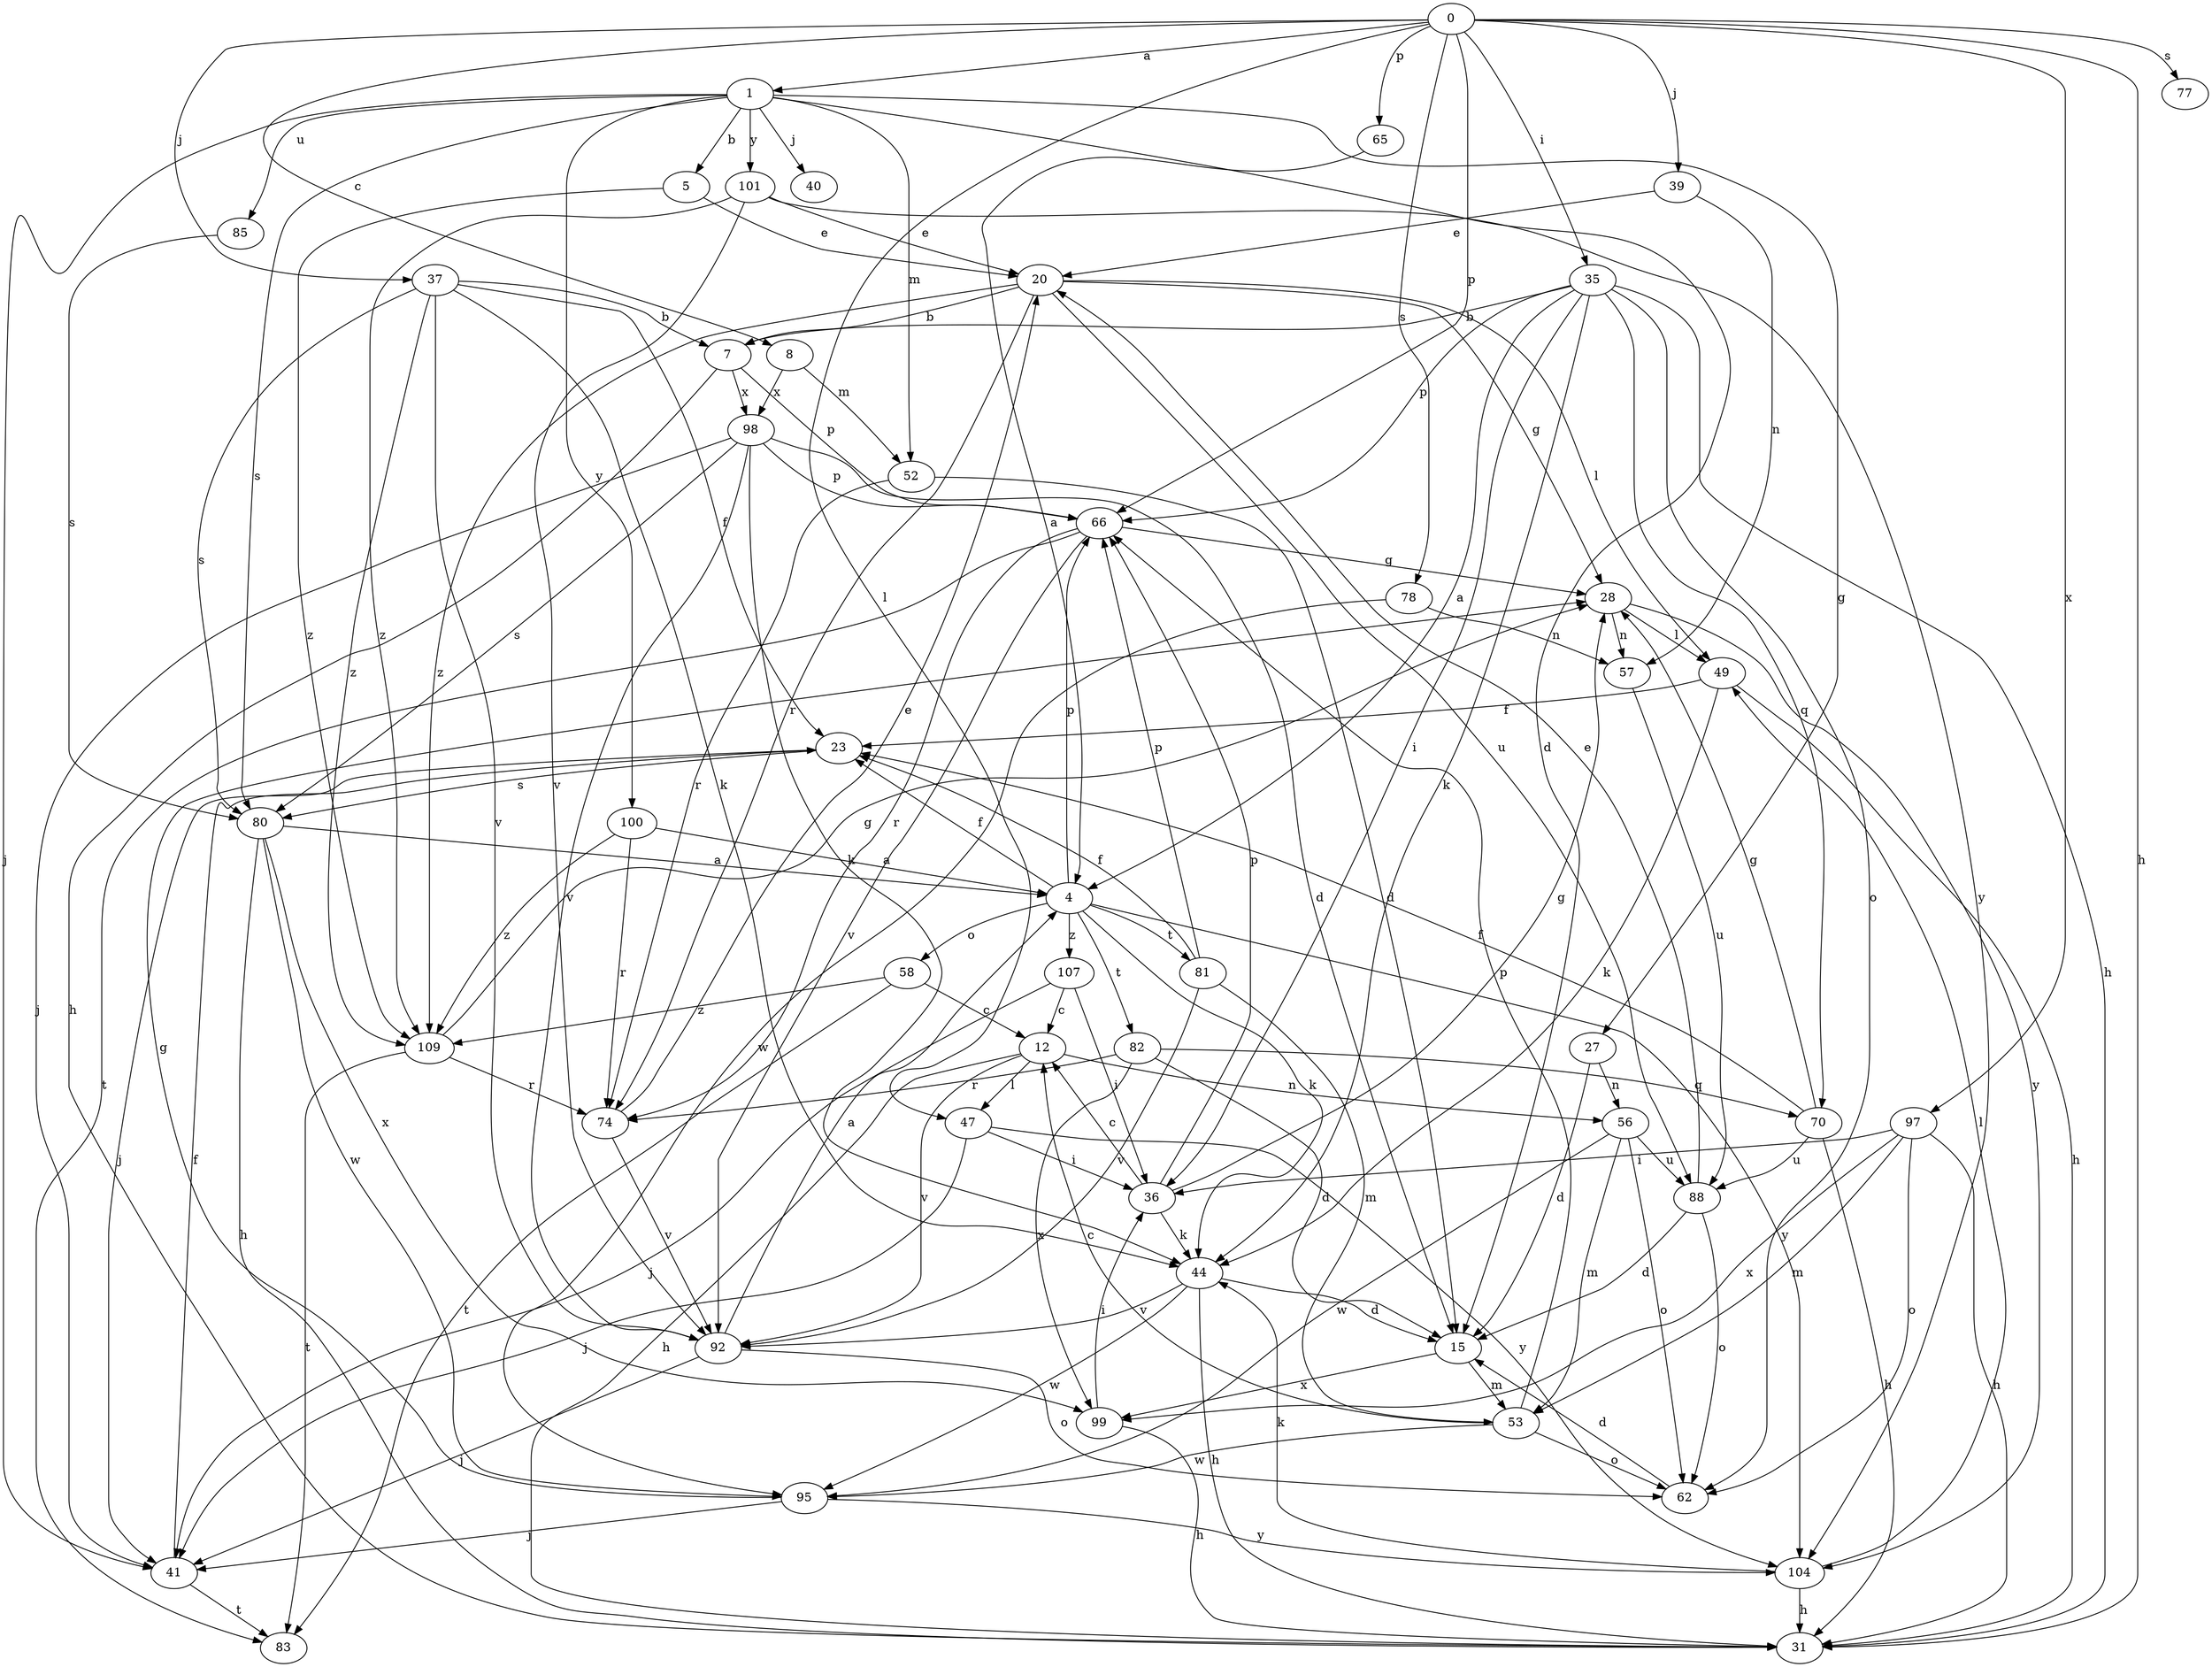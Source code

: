 strict digraph  {
0;
1;
4;
5;
7;
8;
12;
15;
20;
23;
27;
28;
31;
35;
36;
37;
39;
40;
41;
44;
47;
49;
52;
53;
56;
57;
58;
62;
65;
66;
70;
74;
77;
78;
80;
81;
82;
83;
85;
88;
92;
95;
97;
98;
99;
100;
101;
104;
107;
109;
0 -> 1  [label=a];
0 -> 8  [label=c];
0 -> 31  [label=h];
0 -> 35  [label=i];
0 -> 37  [label=j];
0 -> 39  [label=j];
0 -> 47  [label=l];
0 -> 65  [label=p];
0 -> 66  [label=p];
0 -> 77  [label=s];
0 -> 78  [label=s];
0 -> 97  [label=x];
1 -> 5  [label=b];
1 -> 15  [label=d];
1 -> 27  [label=g];
1 -> 40  [label=j];
1 -> 41  [label=j];
1 -> 52  [label=m];
1 -> 80  [label=s];
1 -> 85  [label=u];
1 -> 100  [label=y];
1 -> 101  [label=y];
4 -> 23  [label=f];
4 -> 44  [label=k];
4 -> 58  [label=o];
4 -> 66  [label=p];
4 -> 81  [label=t];
4 -> 82  [label=t];
4 -> 104  [label=y];
4 -> 107  [label=z];
5 -> 20  [label=e];
5 -> 109  [label=z];
7 -> 31  [label=h];
7 -> 66  [label=p];
7 -> 98  [label=x];
8 -> 52  [label=m];
8 -> 98  [label=x];
12 -> 31  [label=h];
12 -> 47  [label=l];
12 -> 56  [label=n];
12 -> 92  [label=v];
15 -> 53  [label=m];
15 -> 99  [label=x];
20 -> 7  [label=b];
20 -> 28  [label=g];
20 -> 49  [label=l];
20 -> 74  [label=r];
20 -> 88  [label=u];
20 -> 109  [label=z];
23 -> 41  [label=j];
23 -> 80  [label=s];
27 -> 15  [label=d];
27 -> 56  [label=n];
28 -> 49  [label=l];
28 -> 57  [label=n];
28 -> 104  [label=y];
35 -> 4  [label=a];
35 -> 7  [label=b];
35 -> 31  [label=h];
35 -> 36  [label=i];
35 -> 44  [label=k];
35 -> 62  [label=o];
35 -> 66  [label=p];
35 -> 70  [label=q];
36 -> 12  [label=c];
36 -> 28  [label=g];
36 -> 44  [label=k];
36 -> 66  [label=p];
37 -> 7  [label=b];
37 -> 23  [label=f];
37 -> 44  [label=k];
37 -> 80  [label=s];
37 -> 92  [label=v];
37 -> 109  [label=z];
39 -> 20  [label=e];
39 -> 57  [label=n];
41 -> 23  [label=f];
41 -> 83  [label=t];
44 -> 15  [label=d];
44 -> 31  [label=h];
44 -> 92  [label=v];
44 -> 95  [label=w];
47 -> 36  [label=i];
47 -> 41  [label=j];
47 -> 104  [label=y];
49 -> 23  [label=f];
49 -> 31  [label=h];
49 -> 44  [label=k];
52 -> 15  [label=d];
52 -> 74  [label=r];
53 -> 12  [label=c];
53 -> 62  [label=o];
53 -> 66  [label=p];
53 -> 95  [label=w];
56 -> 53  [label=m];
56 -> 62  [label=o];
56 -> 88  [label=u];
56 -> 95  [label=w];
57 -> 88  [label=u];
58 -> 12  [label=c];
58 -> 83  [label=t];
58 -> 109  [label=z];
62 -> 15  [label=d];
65 -> 4  [label=a];
66 -> 28  [label=g];
66 -> 74  [label=r];
66 -> 83  [label=t];
66 -> 92  [label=v];
70 -> 23  [label=f];
70 -> 28  [label=g];
70 -> 31  [label=h];
70 -> 88  [label=u];
74 -> 20  [label=e];
74 -> 92  [label=v];
78 -> 57  [label=n];
78 -> 95  [label=w];
80 -> 4  [label=a];
80 -> 31  [label=h];
80 -> 95  [label=w];
80 -> 99  [label=x];
81 -> 23  [label=f];
81 -> 53  [label=m];
81 -> 66  [label=p];
81 -> 92  [label=v];
82 -> 15  [label=d];
82 -> 70  [label=q];
82 -> 74  [label=r];
82 -> 99  [label=x];
85 -> 80  [label=s];
88 -> 15  [label=d];
88 -> 20  [label=e];
88 -> 62  [label=o];
92 -> 4  [label=a];
92 -> 41  [label=j];
92 -> 62  [label=o];
95 -> 28  [label=g];
95 -> 41  [label=j];
95 -> 104  [label=y];
97 -> 31  [label=h];
97 -> 36  [label=i];
97 -> 53  [label=m];
97 -> 62  [label=o];
97 -> 99  [label=x];
98 -> 15  [label=d];
98 -> 41  [label=j];
98 -> 44  [label=k];
98 -> 66  [label=p];
98 -> 80  [label=s];
98 -> 92  [label=v];
99 -> 31  [label=h];
99 -> 36  [label=i];
100 -> 4  [label=a];
100 -> 74  [label=r];
100 -> 109  [label=z];
101 -> 20  [label=e];
101 -> 92  [label=v];
101 -> 104  [label=y];
101 -> 109  [label=z];
104 -> 31  [label=h];
104 -> 44  [label=k];
104 -> 49  [label=l];
107 -> 12  [label=c];
107 -> 36  [label=i];
107 -> 41  [label=j];
109 -> 28  [label=g];
109 -> 74  [label=r];
109 -> 83  [label=t];
}
